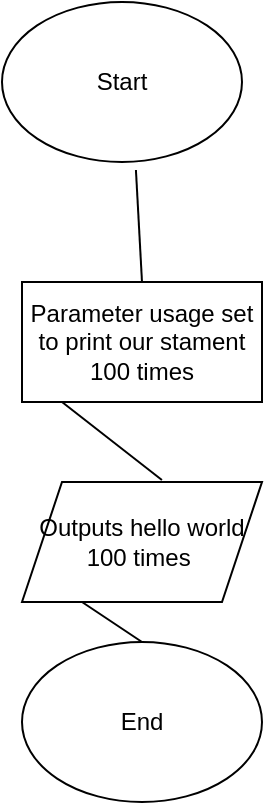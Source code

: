 <mxfile version="22.0.8" type="device">
  <diagram name="Page-1" id="DSrRf9q6qXPFG6GJnNwK">
    <mxGraphModel dx="344" dy="457" grid="1" gridSize="10" guides="1" tooltips="1" connect="1" arrows="1" fold="1" page="1" pageScale="1" pageWidth="850" pageHeight="1100" math="0" shadow="0">
      <root>
        <mxCell id="0" />
        <mxCell id="1" parent="0" />
        <mxCell id="Alwz1Y0-_IfbBMDPxDJe-1" value="Start" style="ellipse;whiteSpace=wrap;html=1;" vertex="1" parent="1">
          <mxGeometry x="180" y="100" width="120" height="80" as="geometry" />
        </mxCell>
        <mxCell id="Alwz1Y0-_IfbBMDPxDJe-2" value="Parameter usage set to print our stament 100 times" style="rounded=0;whiteSpace=wrap;html=1;" vertex="1" parent="1">
          <mxGeometry x="190" y="240" width="120" height="60" as="geometry" />
        </mxCell>
        <mxCell id="Alwz1Y0-_IfbBMDPxDJe-3" value="Outputs hello world 100 times&amp;nbsp;" style="shape=parallelogram;perimeter=parallelogramPerimeter;whiteSpace=wrap;html=1;fixedSize=1;" vertex="1" parent="1">
          <mxGeometry x="190" y="340" width="120" height="60" as="geometry" />
        </mxCell>
        <mxCell id="Alwz1Y0-_IfbBMDPxDJe-4" value="End" style="ellipse;whiteSpace=wrap;html=1;" vertex="1" parent="1">
          <mxGeometry x="190" y="420" width="120" height="80" as="geometry" />
        </mxCell>
        <mxCell id="Alwz1Y0-_IfbBMDPxDJe-5" value="" style="endArrow=none;html=1;rounded=0;entryX=0.558;entryY=1.05;entryDx=0;entryDy=0;entryPerimeter=0;exitX=0.5;exitY=0;exitDx=0;exitDy=0;" edge="1" parent="1" source="Alwz1Y0-_IfbBMDPxDJe-2" target="Alwz1Y0-_IfbBMDPxDJe-1">
          <mxGeometry width="50" height="50" relative="1" as="geometry">
            <mxPoint x="160" y="290" as="sourcePoint" />
            <mxPoint x="210" y="240" as="targetPoint" />
          </mxGeometry>
        </mxCell>
        <mxCell id="Alwz1Y0-_IfbBMDPxDJe-6" value="" style="endArrow=none;html=1;rounded=0;exitX=0.583;exitY=-0.017;exitDx=0;exitDy=0;exitPerimeter=0;" edge="1" parent="1" source="Alwz1Y0-_IfbBMDPxDJe-3">
          <mxGeometry width="50" height="50" relative="1" as="geometry">
            <mxPoint x="160" y="350" as="sourcePoint" />
            <mxPoint x="210" y="300" as="targetPoint" />
          </mxGeometry>
        </mxCell>
        <mxCell id="Alwz1Y0-_IfbBMDPxDJe-7" value="" style="endArrow=none;html=1;rounded=0;exitX=0.5;exitY=0;exitDx=0;exitDy=0;" edge="1" parent="1" source="Alwz1Y0-_IfbBMDPxDJe-4">
          <mxGeometry width="50" height="50" relative="1" as="geometry">
            <mxPoint x="250" y="410" as="sourcePoint" />
            <mxPoint x="220" y="400" as="targetPoint" />
          </mxGeometry>
        </mxCell>
      </root>
    </mxGraphModel>
  </diagram>
</mxfile>
